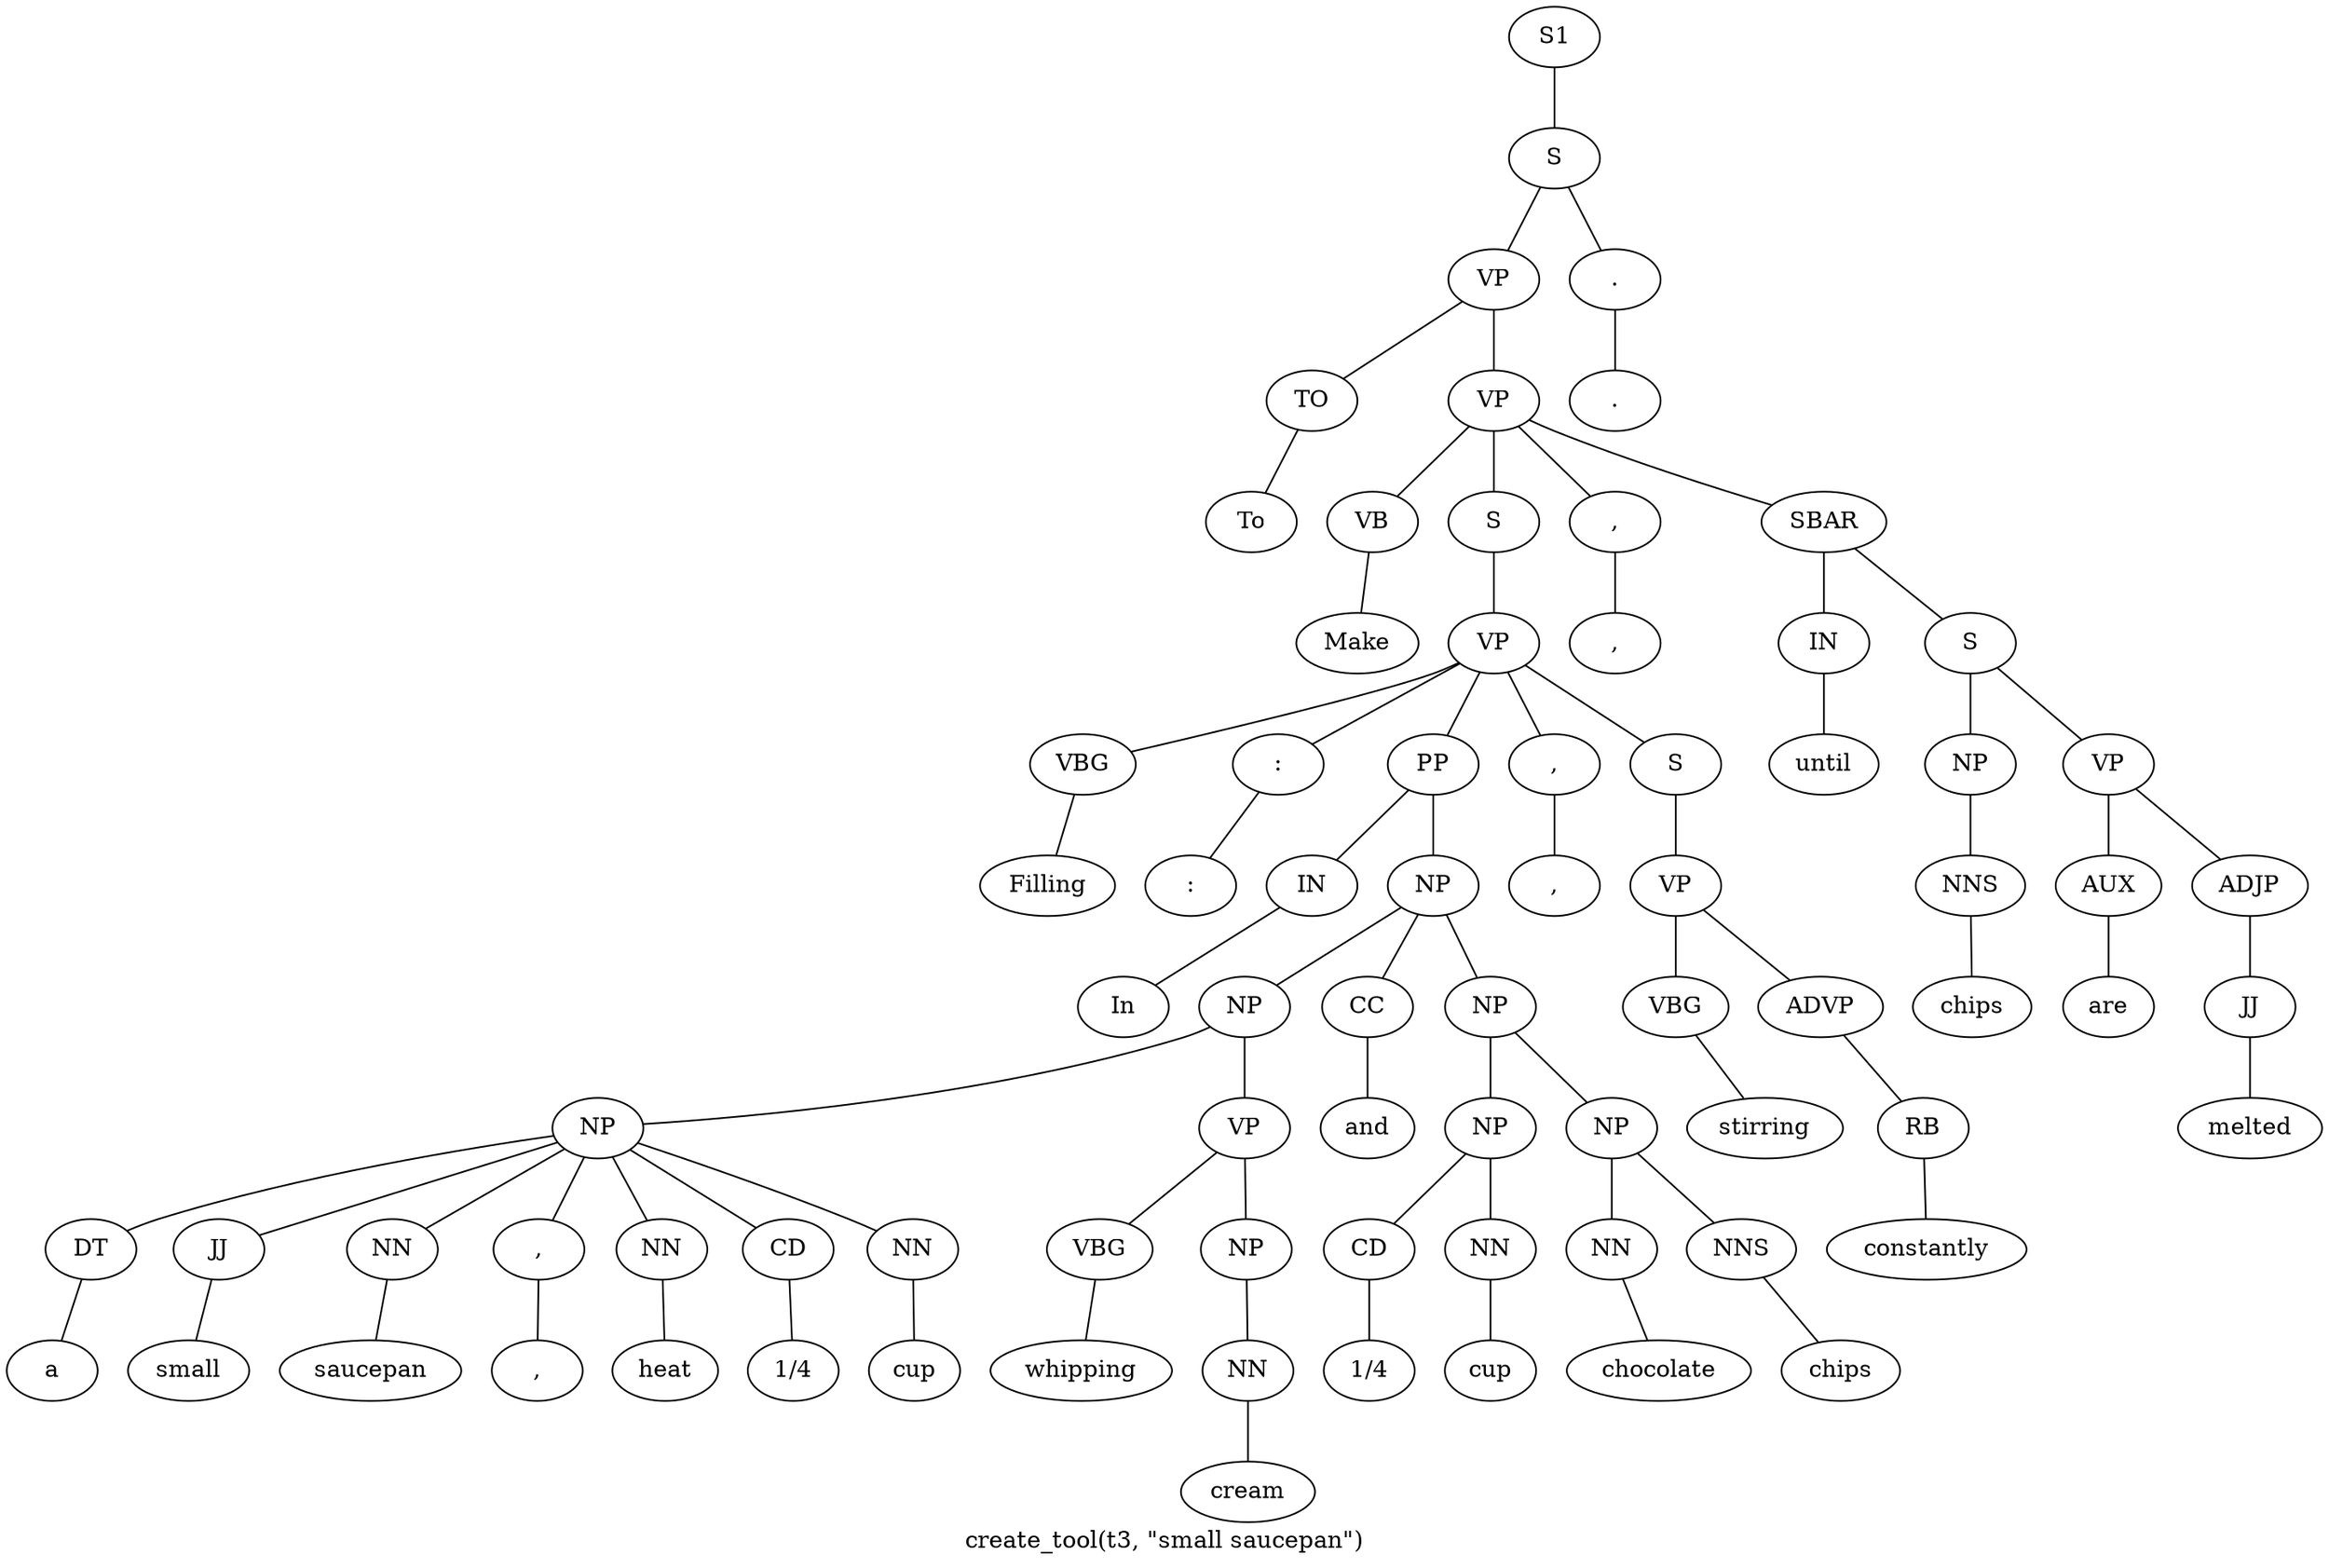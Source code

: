 graph SyntaxGraph {
	label = "create_tool(t3, \"small saucepan\")";
	Node0 [label="S1"];
	Node1 [label="S"];
	Node2 [label="VP"];
	Node3 [label="TO"];
	Node4 [label="To"];
	Node5 [label="VP"];
	Node6 [label="VB"];
	Node7 [label="Make"];
	Node8 [label="S"];
	Node9 [label="VP"];
	Node10 [label="VBG"];
	Node11 [label="Filling"];
	Node12 [label=":"];
	Node13 [label=":"];
	Node14 [label="PP"];
	Node15 [label="IN"];
	Node16 [label="In"];
	Node17 [label="NP"];
	Node18 [label="NP"];
	Node19 [label="NP"];
	Node20 [label="DT"];
	Node21 [label="a"];
	Node22 [label="JJ"];
	Node23 [label="small"];
	Node24 [label="NN"];
	Node25 [label="saucepan"];
	Node26 [label=","];
	Node27 [label=","];
	Node28 [label="NN"];
	Node29 [label="heat"];
	Node30 [label="CD"];
	Node31 [label="1/4"];
	Node32 [label="NN"];
	Node33 [label="cup"];
	Node34 [label="VP"];
	Node35 [label="VBG"];
	Node36 [label="whipping"];
	Node37 [label="NP"];
	Node38 [label="NN"];
	Node39 [label="cream"];
	Node40 [label="CC"];
	Node41 [label="and"];
	Node42 [label="NP"];
	Node43 [label="NP"];
	Node44 [label="CD"];
	Node45 [label="1/4"];
	Node46 [label="NN"];
	Node47 [label="cup"];
	Node48 [label="NP"];
	Node49 [label="NN"];
	Node50 [label="chocolate"];
	Node51 [label="NNS"];
	Node52 [label="chips"];
	Node53 [label=","];
	Node54 [label=","];
	Node55 [label="S"];
	Node56 [label="VP"];
	Node57 [label="VBG"];
	Node58 [label="stirring"];
	Node59 [label="ADVP"];
	Node60 [label="RB"];
	Node61 [label="constantly"];
	Node62 [label=","];
	Node63 [label=","];
	Node64 [label="SBAR"];
	Node65 [label="IN"];
	Node66 [label="until"];
	Node67 [label="S"];
	Node68 [label="NP"];
	Node69 [label="NNS"];
	Node70 [label="chips"];
	Node71 [label="VP"];
	Node72 [label="AUX"];
	Node73 [label="are"];
	Node74 [label="ADJP"];
	Node75 [label="JJ"];
	Node76 [label="melted"];
	Node77 [label="."];
	Node78 [label="."];

	Node0 -- Node1;
	Node1 -- Node2;
	Node1 -- Node77;
	Node2 -- Node3;
	Node2 -- Node5;
	Node3 -- Node4;
	Node5 -- Node6;
	Node5 -- Node8;
	Node5 -- Node62;
	Node5 -- Node64;
	Node6 -- Node7;
	Node8 -- Node9;
	Node9 -- Node10;
	Node9 -- Node12;
	Node9 -- Node14;
	Node9 -- Node53;
	Node9 -- Node55;
	Node10 -- Node11;
	Node12 -- Node13;
	Node14 -- Node15;
	Node14 -- Node17;
	Node15 -- Node16;
	Node17 -- Node18;
	Node17 -- Node40;
	Node17 -- Node42;
	Node18 -- Node19;
	Node18 -- Node34;
	Node19 -- Node20;
	Node19 -- Node22;
	Node19 -- Node24;
	Node19 -- Node26;
	Node19 -- Node28;
	Node19 -- Node30;
	Node19 -- Node32;
	Node20 -- Node21;
	Node22 -- Node23;
	Node24 -- Node25;
	Node26 -- Node27;
	Node28 -- Node29;
	Node30 -- Node31;
	Node32 -- Node33;
	Node34 -- Node35;
	Node34 -- Node37;
	Node35 -- Node36;
	Node37 -- Node38;
	Node38 -- Node39;
	Node40 -- Node41;
	Node42 -- Node43;
	Node42 -- Node48;
	Node43 -- Node44;
	Node43 -- Node46;
	Node44 -- Node45;
	Node46 -- Node47;
	Node48 -- Node49;
	Node48 -- Node51;
	Node49 -- Node50;
	Node51 -- Node52;
	Node53 -- Node54;
	Node55 -- Node56;
	Node56 -- Node57;
	Node56 -- Node59;
	Node57 -- Node58;
	Node59 -- Node60;
	Node60 -- Node61;
	Node62 -- Node63;
	Node64 -- Node65;
	Node64 -- Node67;
	Node65 -- Node66;
	Node67 -- Node68;
	Node67 -- Node71;
	Node68 -- Node69;
	Node69 -- Node70;
	Node71 -- Node72;
	Node71 -- Node74;
	Node72 -- Node73;
	Node74 -- Node75;
	Node75 -- Node76;
	Node77 -- Node78;
}